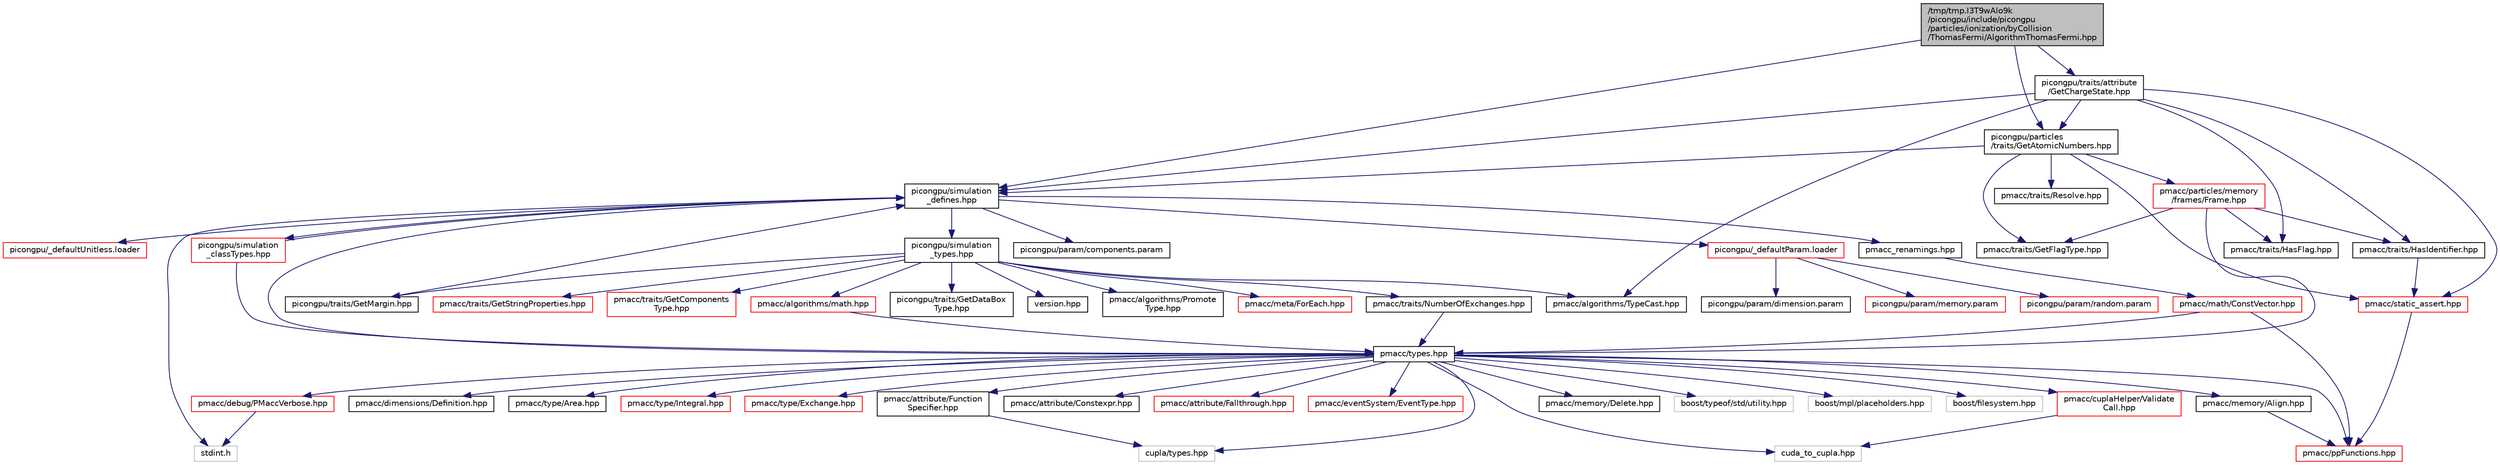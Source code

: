 digraph "/tmp/tmp.I3T9wAlo9k/picongpu/include/picongpu/particles/ionization/byCollision/ThomasFermi/AlgorithmThomasFermi.hpp"
{
 // LATEX_PDF_SIZE
  edge [fontname="Helvetica",fontsize="10",labelfontname="Helvetica",labelfontsize="10"];
  node [fontname="Helvetica",fontsize="10",shape=record];
  Node1 [label="/tmp/tmp.I3T9wAlo9k\l/picongpu/include/picongpu\l/particles/ionization/byCollision\l/ThomasFermi/AlgorithmThomasFermi.hpp",height=0.2,width=0.4,color="black", fillcolor="grey75", style="filled", fontcolor="black",tooltip=" "];
  Node1 -> Node2 [color="midnightblue",fontsize="10",style="solid",fontname="Helvetica"];
  Node2 [label="picongpu/simulation\l_defines.hpp",height=0.2,width=0.4,color="black", fillcolor="white", style="filled",URL="$simulation__defines_8hpp_source.html",tooltip=" "];
  Node2 -> Node3 [color="midnightblue",fontsize="10",style="solid",fontname="Helvetica"];
  Node3 [label="stdint.h",height=0.2,width=0.4,color="grey75", fillcolor="white", style="filled",tooltip=" "];
  Node2 -> Node4 [color="midnightblue",fontsize="10",style="solid",fontname="Helvetica"];
  Node4 [label="pmacc/types.hpp",height=0.2,width=0.4,color="black", fillcolor="white", style="filled",URL="$types_8hpp_source.html",tooltip=" "];
  Node4 -> Node5 [color="midnightblue",fontsize="10",style="solid",fontname="Helvetica"];
  Node5 [label="cupla/types.hpp",height=0.2,width=0.4,color="grey75", fillcolor="white", style="filled",tooltip=" "];
  Node4 -> Node6 [color="midnightblue",fontsize="10",style="solid",fontname="Helvetica"];
  Node6 [label="cuda_to_cupla.hpp",height=0.2,width=0.4,color="grey75", fillcolor="white", style="filled",tooltip=" "];
  Node4 -> Node7 [color="midnightblue",fontsize="10",style="solid",fontname="Helvetica"];
  Node7 [label="pmacc/debug/PMaccVerbose.hpp",height=0.2,width=0.4,color="red", fillcolor="white", style="filled",URL="$_p_macc_verbose_8hpp_source.html",tooltip=" "];
  Node7 -> Node3 [color="midnightblue",fontsize="10",style="solid",fontname="Helvetica"];
  Node4 -> Node15 [color="midnightblue",fontsize="10",style="solid",fontname="Helvetica"];
  Node15 [label="pmacc/ppFunctions.hpp",height=0.2,width=0.4,color="red", fillcolor="white", style="filled",URL="$pp_functions_8hpp_source.html",tooltip=" "];
  Node4 -> Node18 [color="midnightblue",fontsize="10",style="solid",fontname="Helvetica"];
  Node18 [label="pmacc/dimensions/Definition.hpp",height=0.2,width=0.4,color="black", fillcolor="white", style="filled",URL="$_definition_8hpp_source.html",tooltip=" "];
  Node4 -> Node19 [color="midnightblue",fontsize="10",style="solid",fontname="Helvetica"];
  Node19 [label="pmacc/type/Area.hpp",height=0.2,width=0.4,color="black", fillcolor="white", style="filled",URL="$_area_8hpp_source.html",tooltip=" "];
  Node4 -> Node20 [color="midnightblue",fontsize="10",style="solid",fontname="Helvetica"];
  Node20 [label="pmacc/type/Integral.hpp",height=0.2,width=0.4,color="red", fillcolor="white", style="filled",URL="$_integral_8hpp_source.html",tooltip=" "];
  Node4 -> Node21 [color="midnightblue",fontsize="10",style="solid",fontname="Helvetica"];
  Node21 [label="pmacc/type/Exchange.hpp",height=0.2,width=0.4,color="red", fillcolor="white", style="filled",URL="$type_2_exchange_8hpp_source.html",tooltip=" "];
  Node4 -> Node22 [color="midnightblue",fontsize="10",style="solid",fontname="Helvetica"];
  Node22 [label="pmacc/attribute/Function\lSpecifier.hpp",height=0.2,width=0.4,color="black", fillcolor="white", style="filled",URL="$_function_specifier_8hpp_source.html",tooltip=" "];
  Node22 -> Node5 [color="midnightblue",fontsize="10",style="solid",fontname="Helvetica"];
  Node4 -> Node23 [color="midnightblue",fontsize="10",style="solid",fontname="Helvetica"];
  Node23 [label="pmacc/attribute/Constexpr.hpp",height=0.2,width=0.4,color="black", fillcolor="white", style="filled",URL="$_constexpr_8hpp_source.html",tooltip=" "];
  Node4 -> Node24 [color="midnightblue",fontsize="10",style="solid",fontname="Helvetica"];
  Node24 [label="pmacc/attribute/Fallthrough.hpp",height=0.2,width=0.4,color="red", fillcolor="white", style="filled",URL="$_fallthrough_8hpp_source.html",tooltip=" "];
  Node4 -> Node27 [color="midnightblue",fontsize="10",style="solid",fontname="Helvetica"];
  Node27 [label="pmacc/eventSystem/EventType.hpp",height=0.2,width=0.4,color="red", fillcolor="white", style="filled",URL="$_event_type_8hpp_source.html",tooltip=" "];
  Node4 -> Node28 [color="midnightblue",fontsize="10",style="solid",fontname="Helvetica"];
  Node28 [label="pmacc/cuplaHelper/Validate\lCall.hpp",height=0.2,width=0.4,color="red", fillcolor="white", style="filled",URL="$_validate_call_8hpp_source.html",tooltip=" "];
  Node28 -> Node6 [color="midnightblue",fontsize="10",style="solid",fontname="Helvetica"];
  Node4 -> Node30 [color="midnightblue",fontsize="10",style="solid",fontname="Helvetica"];
  Node30 [label="pmacc/memory/Align.hpp",height=0.2,width=0.4,color="black", fillcolor="white", style="filled",URL="$_align_8hpp_source.html",tooltip=" "];
  Node30 -> Node15 [color="midnightblue",fontsize="10",style="solid",fontname="Helvetica"];
  Node4 -> Node31 [color="midnightblue",fontsize="10",style="solid",fontname="Helvetica"];
  Node31 [label="pmacc/memory/Delete.hpp",height=0.2,width=0.4,color="black", fillcolor="white", style="filled",URL="$_delete_8hpp_source.html",tooltip=" "];
  Node4 -> Node32 [color="midnightblue",fontsize="10",style="solid",fontname="Helvetica"];
  Node32 [label="boost/typeof/std/utility.hpp",height=0.2,width=0.4,color="grey75", fillcolor="white", style="filled",tooltip=" "];
  Node4 -> Node33 [color="midnightblue",fontsize="10",style="solid",fontname="Helvetica"];
  Node33 [label="boost/mpl/placeholders.hpp",height=0.2,width=0.4,color="grey75", fillcolor="white", style="filled",tooltip=" "];
  Node4 -> Node34 [color="midnightblue",fontsize="10",style="solid",fontname="Helvetica"];
  Node34 [label="boost/filesystem.hpp",height=0.2,width=0.4,color="grey75", fillcolor="white", style="filled",tooltip=" "];
  Node2 -> Node35 [color="midnightblue",fontsize="10",style="solid",fontname="Helvetica"];
  Node35 [label="picongpu/simulation\l_types.hpp",height=0.2,width=0.4,color="black", fillcolor="white", style="filled",URL="$simulation__types_8hpp_source.html",tooltip=" "];
  Node35 -> Node36 [color="midnightblue",fontsize="10",style="solid",fontname="Helvetica"];
  Node36 [label="version.hpp",height=0.2,width=0.4,color="black", fillcolor="white", style="filled",URL="$version_8hpp_source.html",tooltip=" "];
  Node35 -> Node37 [color="midnightblue",fontsize="10",style="solid",fontname="Helvetica"];
  Node37 [label="pmacc/algorithms/TypeCast.hpp",height=0.2,width=0.4,color="black", fillcolor="white", style="filled",URL="$_type_cast_8hpp_source.html",tooltip=" "];
  Node35 -> Node38 [color="midnightblue",fontsize="10",style="solid",fontname="Helvetica"];
  Node38 [label="pmacc/algorithms/Promote\lType.hpp",height=0.2,width=0.4,color="black", fillcolor="white", style="filled",URL="$_promote_type_8hpp_source.html",tooltip=" "];
  Node35 -> Node39 [color="midnightblue",fontsize="10",style="solid",fontname="Helvetica"];
  Node39 [label="pmacc/meta/ForEach.hpp",height=0.2,width=0.4,color="red", fillcolor="white", style="filled",URL="$meta_2_foreach_8hpp_source.html",tooltip=" "];
  Node35 -> Node48 [color="midnightblue",fontsize="10",style="solid",fontname="Helvetica"];
  Node48 [label="pmacc/algorithms/math.hpp",height=0.2,width=0.4,color="red", fillcolor="white", style="filled",URL="$math_8hpp_source.html",tooltip=" "];
  Node48 -> Node4 [color="midnightblue",fontsize="10",style="solid",fontname="Helvetica"];
  Node35 -> Node63 [color="midnightblue",fontsize="10",style="solid",fontname="Helvetica"];
  Node63 [label="pmacc/traits/GetStringProperties.hpp",height=0.2,width=0.4,color="red", fillcolor="white", style="filled",URL="$_get_string_properties_8hpp_source.html",tooltip=" "];
  Node35 -> Node65 [color="midnightblue",fontsize="10",style="solid",fontname="Helvetica"];
  Node65 [label="picongpu/traits/GetMargin.hpp",height=0.2,width=0.4,color="black", fillcolor="white", style="filled",URL="$_get_margin_8hpp_source.html",tooltip=" "];
  Node65 -> Node2 [color="midnightblue",fontsize="10",style="solid",fontname="Helvetica"];
  Node35 -> Node66 [color="midnightblue",fontsize="10",style="solid",fontname="Helvetica"];
  Node66 [label="pmacc/traits/GetComponents\lType.hpp",height=0.2,width=0.4,color="red", fillcolor="white", style="filled",URL="$_get_components_type_8hpp_source.html",tooltip=" "];
  Node35 -> Node67 [color="midnightblue",fontsize="10",style="solid",fontname="Helvetica"];
  Node67 [label="pmacc/traits/NumberOfExchanges.hpp",height=0.2,width=0.4,color="black", fillcolor="white", style="filled",URL="$_number_of_exchanges_8hpp_source.html",tooltip=" "];
  Node67 -> Node4 [color="midnightblue",fontsize="10",style="solid",fontname="Helvetica"];
  Node35 -> Node68 [color="midnightblue",fontsize="10",style="solid",fontname="Helvetica"];
  Node68 [label="picongpu/traits/GetDataBox\lType.hpp",height=0.2,width=0.4,color="black", fillcolor="white", style="filled",URL="$_get_data_box_type_8hpp_source.html",tooltip=" "];
  Node2 -> Node69 [color="midnightblue",fontsize="10",style="solid",fontname="Helvetica"];
  Node69 [label="pmacc_renamings.hpp",height=0.2,width=0.4,color="black", fillcolor="white", style="filled",URL="$pmacc__renamings_8hpp_source.html",tooltip=" "];
  Node69 -> Node70 [color="midnightblue",fontsize="10",style="solid",fontname="Helvetica"];
  Node70 [label="pmacc/math/ConstVector.hpp",height=0.2,width=0.4,color="red", fillcolor="white", style="filled",URL="$_const_vector_8hpp_source.html",tooltip=" "];
  Node70 -> Node15 [color="midnightblue",fontsize="10",style="solid",fontname="Helvetica"];
  Node70 -> Node4 [color="midnightblue",fontsize="10",style="solid",fontname="Helvetica"];
  Node2 -> Node81 [color="midnightblue",fontsize="10",style="solid",fontname="Helvetica"];
  Node81 [label="picongpu/_defaultParam.loader",height=0.2,width=0.4,color="red", fillcolor="white", style="filled",URL="$__default_param_8loader.html",tooltip=" "];
  Node81 -> Node82 [color="midnightblue",fontsize="10",style="solid",fontname="Helvetica"];
  Node82 [label="picongpu/param/dimension.param",height=0.2,width=0.4,color="black", fillcolor="white", style="filled",URL="$dimension_8param.html",tooltip=" "];
  Node81 -> Node83 [color="midnightblue",fontsize="10",style="solid",fontname="Helvetica"];
  Node83 [label="picongpu/param/memory.param",height=0.2,width=0.4,color="red", fillcolor="white", style="filled",URL="$memory_8param.html",tooltip=" "];
  Node81 -> Node122 [color="midnightblue",fontsize="10",style="solid",fontname="Helvetica"];
  Node122 [label="picongpu/param/random.param",height=0.2,width=0.4,color="red", fillcolor="white", style="filled",URL="$random_8param.html",tooltip=" "];
  Node2 -> Node417 [color="midnightblue",fontsize="10",style="solid",fontname="Helvetica"];
  Node417 [label="picongpu/param/components.param",height=0.2,width=0.4,color="black", fillcolor="white", style="filled",URL="$components_8param.html",tooltip=" "];
  Node2 -> Node418 [color="midnightblue",fontsize="10",style="solid",fontname="Helvetica"];
  Node418 [label="picongpu/simulation\l_classTypes.hpp",height=0.2,width=0.4,color="red", fillcolor="white", style="filled",URL="$simulation__class_types_8hpp_source.html",tooltip=" "];
  Node418 -> Node4 [color="midnightblue",fontsize="10",style="solid",fontname="Helvetica"];
  Node418 -> Node2 [color="midnightblue",fontsize="10",style="solid",fontname="Helvetica"];
  Node2 -> Node420 [color="midnightblue",fontsize="10",style="solid",fontname="Helvetica"];
  Node420 [label="picongpu/_defaultUnitless.loader",height=0.2,width=0.4,color="red", fillcolor="white", style="filled",URL="$__default_unitless_8loader.html",tooltip=" "];
  Node1 -> Node427 [color="midnightblue",fontsize="10",style="solid",fontname="Helvetica"];
  Node427 [label="picongpu/particles\l/traits/GetAtomicNumbers.hpp",height=0.2,width=0.4,color="black", fillcolor="white", style="filled",URL="$_get_atomic_numbers_8hpp_source.html",tooltip=" "];
  Node427 -> Node2 [color="midnightblue",fontsize="10",style="solid",fontname="Helvetica"];
  Node427 -> Node76 [color="midnightblue",fontsize="10",style="solid",fontname="Helvetica"];
  Node76 [label="pmacc/static_assert.hpp",height=0.2,width=0.4,color="red", fillcolor="white", style="filled",URL="$static__assert_8hpp_source.html",tooltip=" "];
  Node76 -> Node15 [color="midnightblue",fontsize="10",style="solid",fontname="Helvetica"];
  Node427 -> Node374 [color="midnightblue",fontsize="10",style="solid",fontname="Helvetica"];
  Node374 [label="pmacc/traits/GetFlagType.hpp",height=0.2,width=0.4,color="black", fillcolor="white", style="filled",URL="$_get_flag_type_8hpp_source.html",tooltip=" "];
  Node427 -> Node137 [color="midnightblue",fontsize="10",style="solid",fontname="Helvetica"];
  Node137 [label="pmacc/traits/Resolve.hpp",height=0.2,width=0.4,color="black", fillcolor="white", style="filled",URL="$_resolve_8hpp_source.html",tooltip=" "];
  Node427 -> Node366 [color="midnightblue",fontsize="10",style="solid",fontname="Helvetica"];
  Node366 [label="pmacc/particles/memory\l/frames/Frame.hpp",height=0.2,width=0.4,color="red", fillcolor="white", style="filled",URL="$_frame_8hpp_source.html",tooltip=" "];
  Node366 -> Node4 [color="midnightblue",fontsize="10",style="solid",fontname="Helvetica"];
  Node366 -> Node188 [color="midnightblue",fontsize="10",style="solid",fontname="Helvetica"];
  Node188 [label="pmacc/traits/HasIdentifier.hpp",height=0.2,width=0.4,color="black", fillcolor="white", style="filled",URL="$_has_identifier_8hpp_source.html",tooltip=" "];
  Node188 -> Node76 [color="midnightblue",fontsize="10",style="solid",fontname="Helvetica"];
  Node366 -> Node190 [color="midnightblue",fontsize="10",style="solid",fontname="Helvetica"];
  Node190 [label="pmacc/traits/HasFlag.hpp",height=0.2,width=0.4,color="black", fillcolor="white", style="filled",URL="$_has_flag_8hpp_source.html",tooltip=" "];
  Node366 -> Node374 [color="midnightblue",fontsize="10",style="solid",fontname="Helvetica"];
  Node1 -> Node428 [color="midnightblue",fontsize="10",style="solid",fontname="Helvetica"];
  Node428 [label="picongpu/traits/attribute\l/GetChargeState.hpp",height=0.2,width=0.4,color="black", fillcolor="white", style="filled",URL="$_get_charge_state_8hpp_source.html",tooltip=" "];
  Node428 -> Node2 [color="midnightblue",fontsize="10",style="solid",fontname="Helvetica"];
  Node428 -> Node427 [color="midnightblue",fontsize="10",style="solid",fontname="Helvetica"];
  Node428 -> Node37 [color="midnightblue",fontsize="10",style="solid",fontname="Helvetica"];
  Node428 -> Node76 [color="midnightblue",fontsize="10",style="solid",fontname="Helvetica"];
  Node428 -> Node190 [color="midnightblue",fontsize="10",style="solid",fontname="Helvetica"];
  Node428 -> Node188 [color="midnightblue",fontsize="10",style="solid",fontname="Helvetica"];
}
